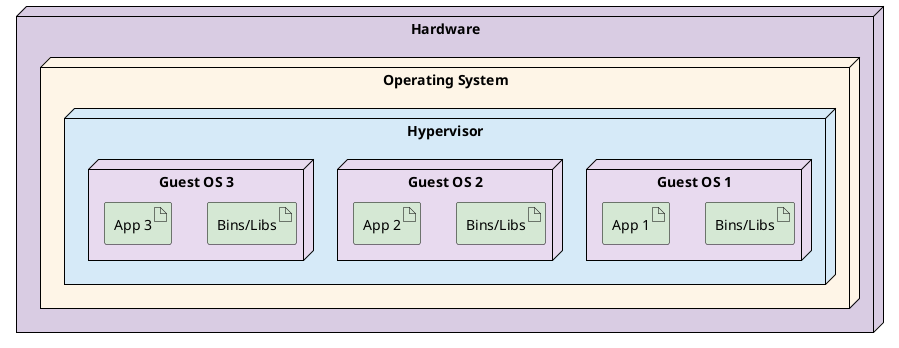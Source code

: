 @startuml


skinparam node {
  BorderColor black
  BackgroundColor white
}
skinparam artifact {
  BorderColor black
}

' Hardware
node "Hardware" as HW #D9CCE3 {
    ' Host OS
    node "Operating System" as HostOS #FEF5E7 {
        ' Hypervisor Layer
        node "Hypervisor" as HYP #D6EAF8 {
            ' VM1
            node "Guest OS 1" as GOS1 #E8DAEF {
                artifact "Bins/Libs" as LIBS1 #D5E8D4
                artifact "App 1" as APP1 #D5E8D4
            }
            ' VM2
            node "Guest OS 2" as GOS2 #E8DAEF {
                artifact "Bins/Libs" as LIBS2 #D5E8D4
                artifact "App 2" as APP2 #D5E8D4
            }
            ' VM3
            node "Guest OS 3" as GOS3 #E8DAEF {
                artifact "Bins/Libs" as LIBS3 #D5E8D4
                artifact "App 3" as APP3 #D5E8D4
            }
        }
    }
}
@enduml
